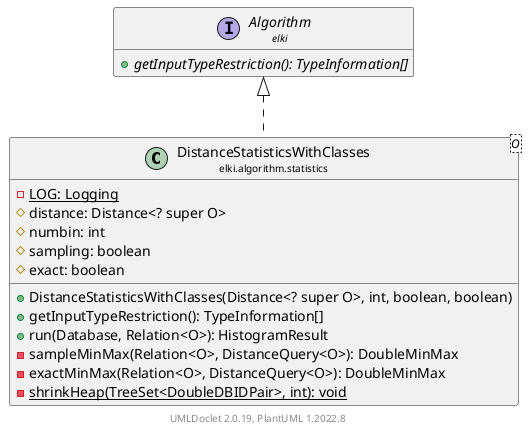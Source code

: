 @startuml
    remove .*\.(Instance|Par|Parameterizer|Factory)$
    set namespaceSeparator none
    hide empty fields
    hide empty methods

    class "<size:14>DistanceStatisticsWithClasses\n<size:10>elki.algorithm.statistics" as elki.algorithm.statistics.DistanceStatisticsWithClasses<O> [[DistanceStatisticsWithClasses.html]] {
        {static} -LOG: Logging
        #distance: Distance<? super O>
        #numbin: int
        #sampling: boolean
        #exact: boolean
        +DistanceStatisticsWithClasses(Distance<? super O>, int, boolean, boolean)
        +getInputTypeRestriction(): TypeInformation[]
        +run(Database, Relation<O>): HistogramResult
        -sampleMinMax(Relation<O>, DistanceQuery<O>): DoubleMinMax
        -exactMinMax(Relation<O>, DistanceQuery<O>): DoubleMinMax
        {static} -shrinkHeap(TreeSet<DoubleDBIDPair>, int): void
    }

    interface "<size:14>Algorithm\n<size:10>elki" as elki.Algorithm [[../../Algorithm.html]] {
        {abstract} +getInputTypeRestriction(): TypeInformation[]
    }
    class "<size:14>DistanceStatisticsWithClasses.Par\n<size:10>elki.algorithm.statistics" as elki.algorithm.statistics.DistanceStatisticsWithClasses.Par<O>

    elki.Algorithm <|.. elki.algorithm.statistics.DistanceStatisticsWithClasses
    elki.algorithm.statistics.DistanceStatisticsWithClasses +-- elki.algorithm.statistics.DistanceStatisticsWithClasses.Par

    center footer UMLDoclet 2.0.19, PlantUML 1.2022.8
@enduml
